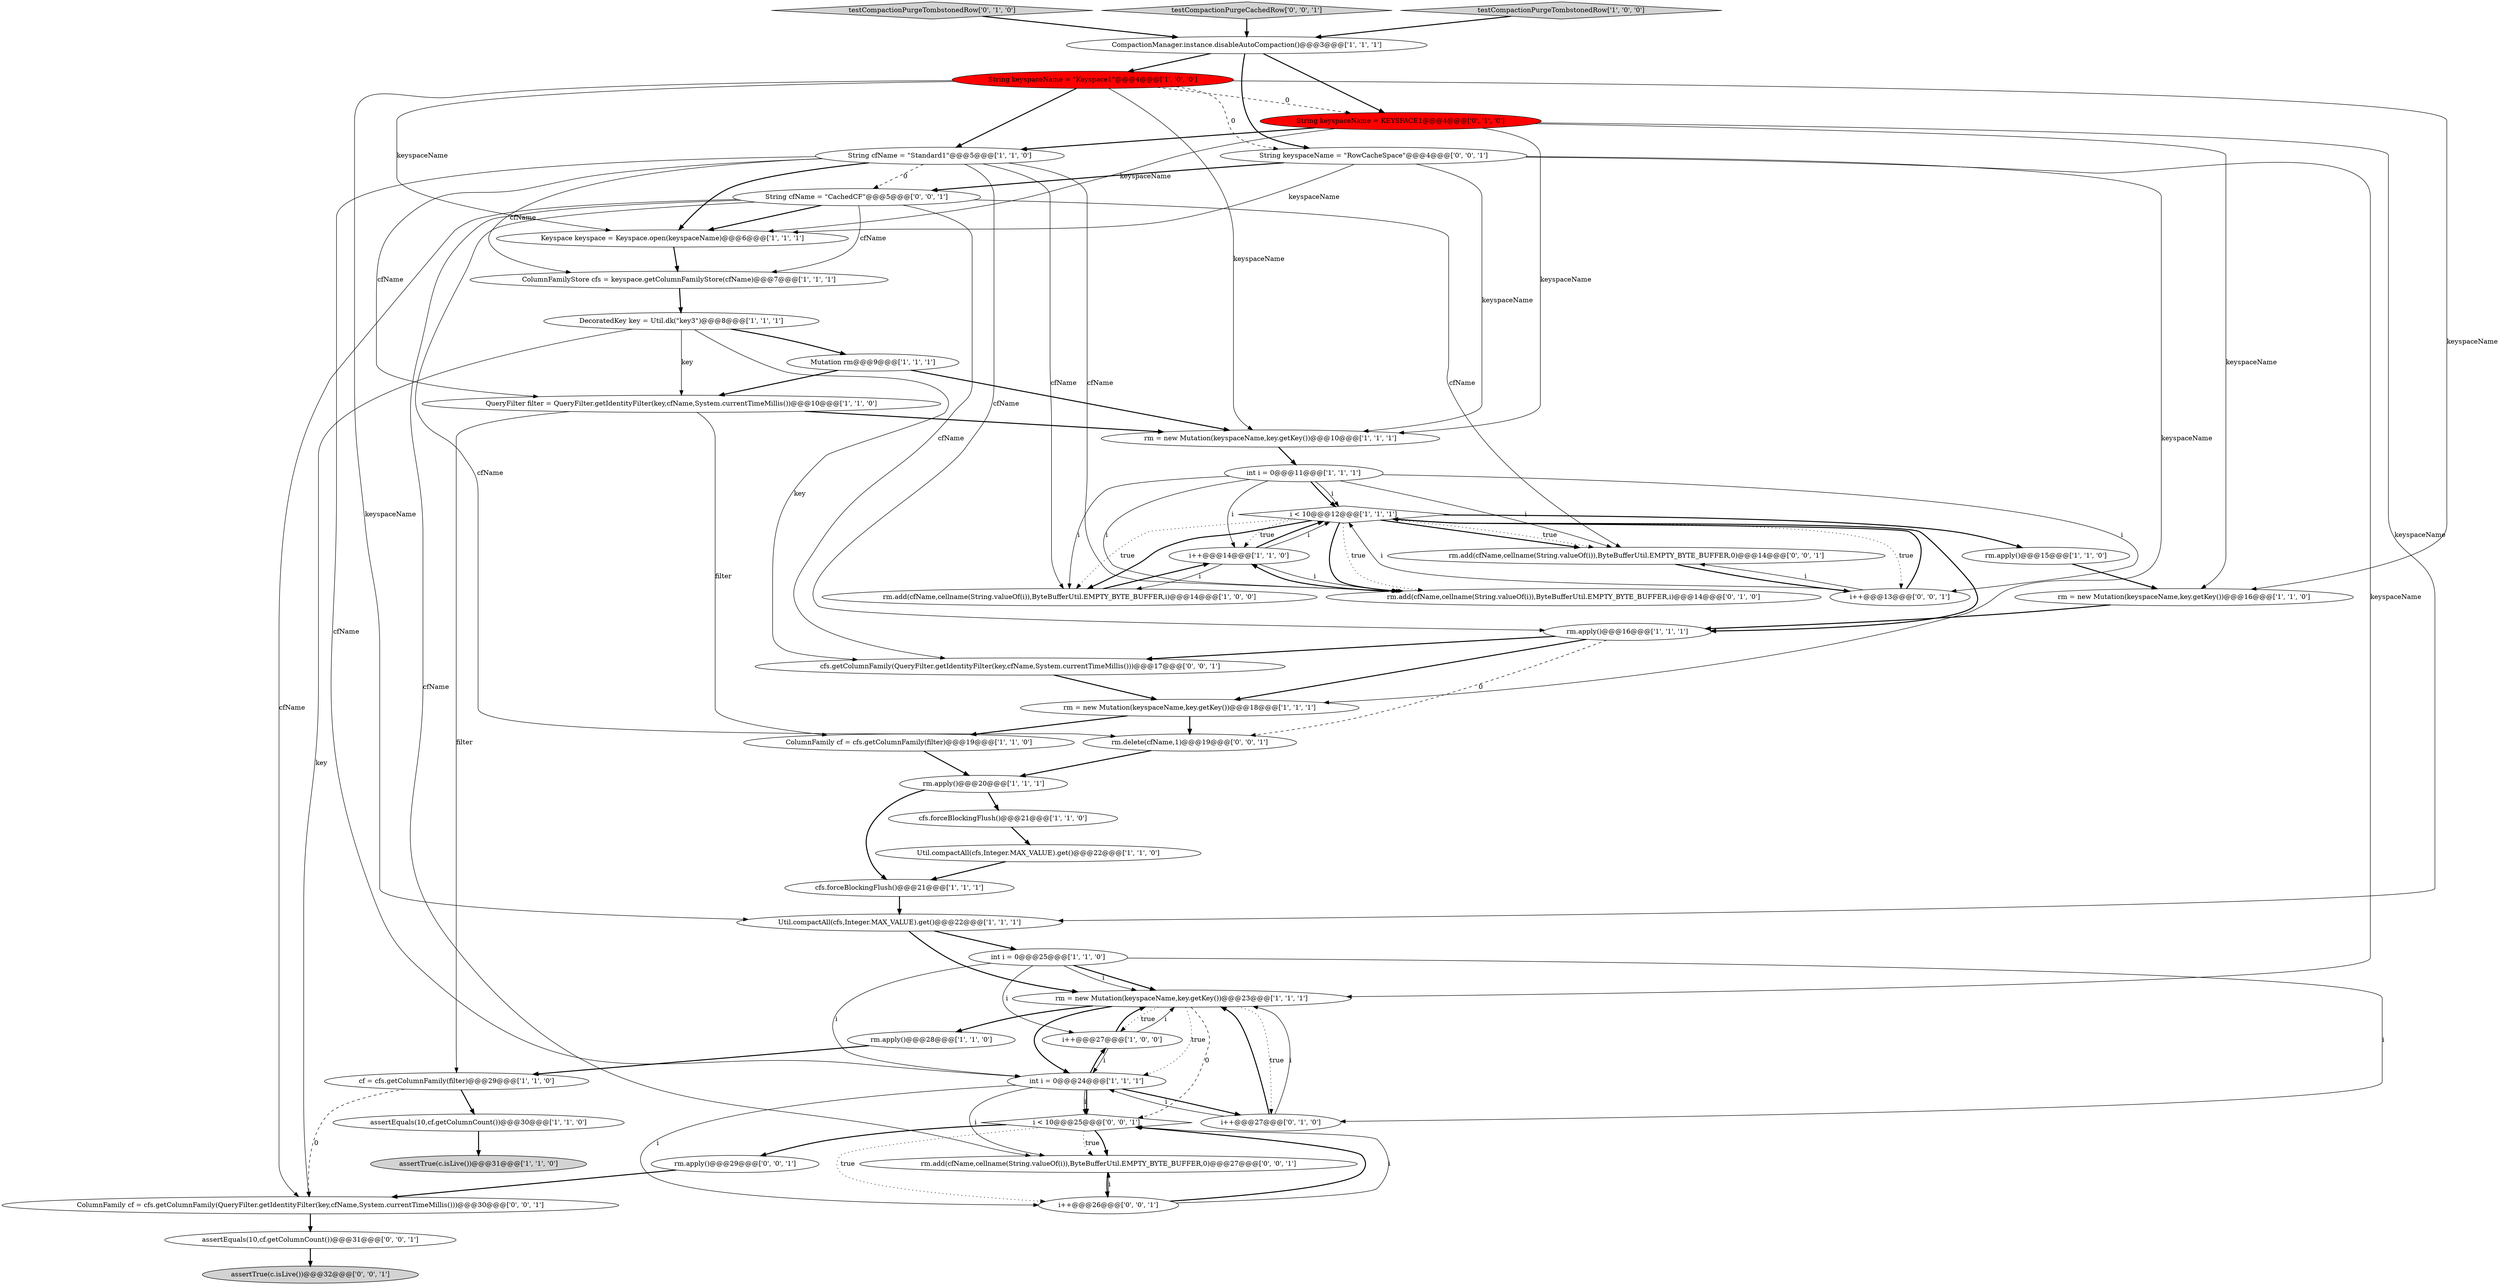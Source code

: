 digraph {
6 [style = filled, label = "rm = new Mutation(keyspaceName,key.getKey())@@@18@@@['1', '1', '1']", fillcolor = white, shape = ellipse image = "AAA0AAABBB1BBB"];
29 [style = filled, label = "i < 10@@@12@@@['1', '1', '1']", fillcolor = white, shape = diamond image = "AAA0AAABBB1BBB"];
22 [style = filled, label = "rm = new Mutation(keyspaceName,key.getKey())@@@23@@@['1', '1', '1']", fillcolor = white, shape = ellipse image = "AAA0AAABBB1BBB"];
7 [style = filled, label = "Util.compactAll(cfs,Integer.MAX_VALUE).get()@@@22@@@['1', '1', '1']", fillcolor = white, shape = ellipse image = "AAA0AAABBB1BBB"];
33 [style = filled, label = "String keyspaceName = KEYSPACE1@@@4@@@['0', '1', '0']", fillcolor = red, shape = ellipse image = "AAA1AAABBB2BBB"];
17 [style = filled, label = "rm.apply()@@@20@@@['1', '1', '1']", fillcolor = white, shape = ellipse image = "AAA0AAABBB1BBB"];
37 [style = filled, label = "assertTrue(c.isLive())@@@32@@@['0', '0', '1']", fillcolor = lightgray, shape = ellipse image = "AAA0AAABBB3BBB"];
0 [style = filled, label = "i++@@@27@@@['1', '0', '0']", fillcolor = white, shape = ellipse image = "AAA0AAABBB1BBB"];
14 [style = filled, label = "Util.compactAll(cfs,Integer.MAX_VALUE).get()@@@22@@@['1', '1', '0']", fillcolor = white, shape = ellipse image = "AAA0AAABBB1BBB"];
40 [style = filled, label = "String keyspaceName = \"RowCacheSpace\"@@@4@@@['0', '0', '1']", fillcolor = white, shape = ellipse image = "AAA0AAABBB3BBB"];
30 [style = filled, label = "rm = new Mutation(keyspaceName,key.getKey())@@@16@@@['1', '1', '0']", fillcolor = white, shape = ellipse image = "AAA0AAABBB1BBB"];
31 [style = filled, label = "int i = 0@@@11@@@['1', '1', '1']", fillcolor = white, shape = ellipse image = "AAA0AAABBB1BBB"];
20 [style = filled, label = "assertTrue(c.isLive())@@@31@@@['1', '1', '0']", fillcolor = lightgray, shape = ellipse image = "AAA0AAABBB1BBB"];
25 [style = filled, label = "i++@@@14@@@['1', '1', '0']", fillcolor = white, shape = ellipse image = "AAA0AAABBB1BBB"];
4 [style = filled, label = "assertEquals(10,cf.getColumnCount())@@@30@@@['1', '1', '0']", fillcolor = white, shape = ellipse image = "AAA0AAABBB1BBB"];
18 [style = filled, label = "cf = cfs.getColumnFamily(filter)@@@29@@@['1', '1', '0']", fillcolor = white, shape = ellipse image = "AAA0AAABBB1BBB"];
46 [style = filled, label = "String cfName = \"CachedCF\"@@@5@@@['0', '0', '1']", fillcolor = white, shape = ellipse image = "AAA0AAABBB3BBB"];
47 [style = filled, label = "ColumnFamily cf = cfs.getColumnFamily(QueryFilter.getIdentityFilter(key,cfName,System.currentTimeMillis()))@@@30@@@['0', '0', '1']", fillcolor = white, shape = ellipse image = "AAA0AAABBB3BBB"];
19 [style = filled, label = "rm.add(cfName,cellname(String.valueOf(i)),ByteBufferUtil.EMPTY_BYTE_BUFFER,i)@@@14@@@['1', '0', '0']", fillcolor = white, shape = ellipse image = "AAA0AAABBB1BBB"];
15 [style = filled, label = "int i = 0@@@25@@@['1', '1', '0']", fillcolor = white, shape = ellipse image = "AAA0AAABBB1BBB"];
41 [style = filled, label = "rm.apply()@@@29@@@['0', '0', '1']", fillcolor = white, shape = ellipse image = "AAA0AAABBB3BBB"];
35 [style = filled, label = "testCompactionPurgeTombstonedRow['0', '1', '0']", fillcolor = lightgray, shape = diamond image = "AAA0AAABBB2BBB"];
5 [style = filled, label = "CompactionManager.instance.disableAutoCompaction()@@@3@@@['1', '1', '1']", fillcolor = white, shape = ellipse image = "AAA0AAABBB1BBB"];
45 [style = filled, label = "cfs.getColumnFamily(QueryFilter.getIdentityFilter(key,cfName,System.currentTimeMillis()))@@@17@@@['0', '0', '1']", fillcolor = white, shape = ellipse image = "AAA0AAABBB3BBB"];
34 [style = filled, label = "i++@@@27@@@['0', '1', '0']", fillcolor = white, shape = ellipse image = "AAA0AAABBB2BBB"];
36 [style = filled, label = "rm.add(cfName,cellname(String.valueOf(i)),ByteBufferUtil.EMPTY_BYTE_BUFFER,0)@@@27@@@['0', '0', '1']", fillcolor = white, shape = ellipse image = "AAA0AAABBB3BBB"];
13 [style = filled, label = "Mutation rm@@@9@@@['1', '1', '1']", fillcolor = white, shape = ellipse image = "AAA0AAABBB1BBB"];
11 [style = filled, label = "ColumnFamilyStore cfs = keyspace.getColumnFamilyStore(cfName)@@@7@@@['1', '1', '1']", fillcolor = white, shape = ellipse image = "AAA0AAABBB1BBB"];
9 [style = filled, label = "rm.apply()@@@16@@@['1', '1', '1']", fillcolor = white, shape = ellipse image = "AAA0AAABBB1BBB"];
39 [style = filled, label = "i++@@@26@@@['0', '0', '1']", fillcolor = white, shape = ellipse image = "AAA0AAABBB3BBB"];
26 [style = filled, label = "rm.apply()@@@15@@@['1', '1', '0']", fillcolor = white, shape = ellipse image = "AAA0AAABBB1BBB"];
3 [style = filled, label = "cfs.forceBlockingFlush()@@@21@@@['1', '1', '1']", fillcolor = white, shape = ellipse image = "AAA0AAABBB1BBB"];
27 [style = filled, label = "rm.apply()@@@28@@@['1', '1', '0']", fillcolor = white, shape = ellipse image = "AAA0AAABBB1BBB"];
12 [style = filled, label = "ColumnFamily cf = cfs.getColumnFamily(filter)@@@19@@@['1', '1', '0']", fillcolor = white, shape = ellipse image = "AAA0AAABBB1BBB"];
38 [style = filled, label = "testCompactionPurgeCachedRow['0', '0', '1']", fillcolor = lightgray, shape = diamond image = "AAA0AAABBB3BBB"];
44 [style = filled, label = "rm.add(cfName,cellname(String.valueOf(i)),ByteBufferUtil.EMPTY_BYTE_BUFFER,0)@@@14@@@['0', '0', '1']", fillcolor = white, shape = ellipse image = "AAA0AAABBB3BBB"];
23 [style = filled, label = "DecoratedKey key = Util.dk(\"key3\")@@@8@@@['1', '1', '1']", fillcolor = white, shape = ellipse image = "AAA0AAABBB1BBB"];
28 [style = filled, label = "cfs.forceBlockingFlush()@@@21@@@['1', '1', '0']", fillcolor = white, shape = ellipse image = "AAA0AAABBB1BBB"];
16 [style = filled, label = "rm = new Mutation(keyspaceName,key.getKey())@@@10@@@['1', '1', '1']", fillcolor = white, shape = ellipse image = "AAA0AAABBB1BBB"];
21 [style = filled, label = "String keyspaceName = \"Keyspace1\"@@@4@@@['1', '0', '0']", fillcolor = red, shape = ellipse image = "AAA1AAABBB1BBB"];
43 [style = filled, label = "i < 10@@@25@@@['0', '0', '1']", fillcolor = white, shape = diamond image = "AAA0AAABBB3BBB"];
48 [style = filled, label = "i++@@@13@@@['0', '0', '1']", fillcolor = white, shape = ellipse image = "AAA0AAABBB3BBB"];
49 [style = filled, label = "assertEquals(10,cf.getColumnCount())@@@31@@@['0', '0', '1']", fillcolor = white, shape = ellipse image = "AAA0AAABBB3BBB"];
24 [style = filled, label = "QueryFilter filter = QueryFilter.getIdentityFilter(key,cfName,System.currentTimeMillis())@@@10@@@['1', '1', '0']", fillcolor = white, shape = ellipse image = "AAA0AAABBB1BBB"];
42 [style = filled, label = "rm.delete(cfName,1)@@@19@@@['0', '0', '1']", fillcolor = white, shape = ellipse image = "AAA0AAABBB3BBB"];
10 [style = filled, label = "Keyspace keyspace = Keyspace.open(keyspaceName)@@@6@@@['1', '1', '1']", fillcolor = white, shape = ellipse image = "AAA0AAABBB1BBB"];
32 [style = filled, label = "rm.add(cfName,cellname(String.valueOf(i)),ByteBufferUtil.EMPTY_BYTE_BUFFER,i)@@@14@@@['0', '1', '0']", fillcolor = white, shape = ellipse image = "AAA0AAABBB2BBB"];
2 [style = filled, label = "int i = 0@@@24@@@['1', '1', '1']", fillcolor = white, shape = ellipse image = "AAA0AAABBB1BBB"];
1 [style = filled, label = "String cfName = \"Standard1\"@@@5@@@['1', '1', '0']", fillcolor = white, shape = ellipse image = "AAA0AAABBB1BBB"];
8 [style = filled, label = "testCompactionPurgeTombstonedRow['1', '0', '0']", fillcolor = lightgray, shape = diamond image = "AAA0AAABBB1BBB"];
14->3 [style = bold, label=""];
48->29 [style = bold, label=""];
31->19 [style = solid, label="i"];
29->48 [style = dotted, label="true"];
2->39 [style = solid, label="i"];
39->36 [style = solid, label="i"];
25->29 [style = bold, label=""];
1->2 [style = solid, label="cfName"];
40->22 [style = solid, label="keyspaceName"];
21->10 [style = solid, label="keyspaceName"];
28->14 [style = bold, label=""];
9->6 [style = bold, label=""];
47->49 [style = bold, label=""];
45->6 [style = bold, label=""];
23->13 [style = bold, label=""];
21->1 [style = bold, label=""];
32->25 [style = bold, label=""];
15->2 [style = solid, label="i"];
29->44 [style = bold, label=""];
46->45 [style = solid, label="cfName"];
21->30 [style = solid, label="keyspaceName"];
10->11 [style = bold, label=""];
31->32 [style = solid, label="i"];
25->19 [style = solid, label="i"];
5->33 [style = bold, label=""];
39->43 [style = solid, label="i"];
22->43 [style = dashed, label="0"];
1->19 [style = solid, label="cfName"];
22->0 [style = dotted, label="true"];
48->29 [style = solid, label="i"];
48->44 [style = solid, label="i"];
2->34 [style = bold, label=""];
25->32 [style = solid, label="i"];
23->47 [style = solid, label="key"];
31->29 [style = bold, label=""];
31->48 [style = solid, label="i"];
21->7 [style = solid, label="keyspaceName"];
13->16 [style = bold, label=""];
19->25 [style = bold, label=""];
29->26 [style = bold, label=""];
40->16 [style = solid, label="keyspaceName"];
23->45 [style = solid, label="key"];
35->5 [style = bold, label=""];
5->21 [style = bold, label=""];
18->4 [style = bold, label=""];
3->7 [style = bold, label=""];
1->46 [style = dashed, label="0"];
29->32 [style = bold, label=""];
2->36 [style = solid, label="i"];
29->32 [style = dotted, label="true"];
33->7 [style = solid, label="keyspaceName"];
40->6 [style = solid, label="keyspaceName"];
2->43 [style = bold, label=""];
33->10 [style = solid, label="keyspaceName"];
29->19 [style = dotted, label="true"];
2->43 [style = solid, label="i"];
38->5 [style = bold, label=""];
24->12 [style = solid, label="filter"];
27->18 [style = bold, label=""];
15->34 [style = solid, label="i"];
46->47 [style = solid, label="cfName"];
49->37 [style = bold, label=""];
13->24 [style = bold, label=""];
22->2 [style = bold, label=""];
9->42 [style = dashed, label="0"];
24->18 [style = solid, label="filter"];
12->17 [style = bold, label=""];
43->36 [style = bold, label=""];
6->42 [style = bold, label=""];
46->10 [style = bold, label=""];
33->30 [style = solid, label="keyspaceName"];
46->11 [style = solid, label="cfName"];
31->44 [style = solid, label="i"];
30->9 [style = bold, label=""];
1->9 [style = solid, label="cfName"];
0->22 [style = solid, label="i"];
36->39 [style = bold, label=""];
40->10 [style = solid, label="keyspaceName"];
46->42 [style = solid, label="cfName"];
15->22 [style = bold, label=""];
7->22 [style = bold, label=""];
2->0 [style = bold, label=""];
1->11 [style = solid, label="cfName"];
33->16 [style = solid, label="keyspaceName"];
34->22 [style = solid, label="i"];
29->19 [style = bold, label=""];
16->31 [style = bold, label=""];
4->20 [style = bold, label=""];
17->3 [style = bold, label=""];
34->2 [style = solid, label="i"];
7->15 [style = bold, label=""];
43->41 [style = bold, label=""];
41->47 [style = bold, label=""];
5->40 [style = bold, label=""];
46->36 [style = solid, label="cfName"];
43->36 [style = dotted, label="true"];
29->25 [style = dotted, label="true"];
25->29 [style = solid, label="i"];
0->2 [style = solid, label="i"];
23->24 [style = solid, label="key"];
6->12 [style = bold, label=""];
22->34 [style = dotted, label="true"];
18->47 [style = dashed, label="0"];
42->17 [style = bold, label=""];
29->9 [style = bold, label=""];
39->43 [style = bold, label=""];
29->44 [style = dotted, label="true"];
21->16 [style = solid, label="keyspaceName"];
33->1 [style = bold, label=""];
31->25 [style = solid, label="i"];
15->0 [style = solid, label="i"];
31->29 [style = solid, label="i"];
34->22 [style = bold, label=""];
22->2 [style = dotted, label="true"];
26->30 [style = bold, label=""];
40->46 [style = bold, label=""];
24->16 [style = bold, label=""];
1->32 [style = solid, label="cfName"];
1->24 [style = solid, label="cfName"];
17->28 [style = bold, label=""];
8->5 [style = bold, label=""];
22->27 [style = bold, label=""];
21->33 [style = dashed, label="0"];
15->22 [style = solid, label="i"];
44->48 [style = bold, label=""];
9->45 [style = bold, label=""];
0->22 [style = bold, label=""];
21->40 [style = dashed, label="0"];
46->44 [style = solid, label="cfName"];
1->10 [style = bold, label=""];
11->23 [style = bold, label=""];
43->39 [style = dotted, label="true"];
}
